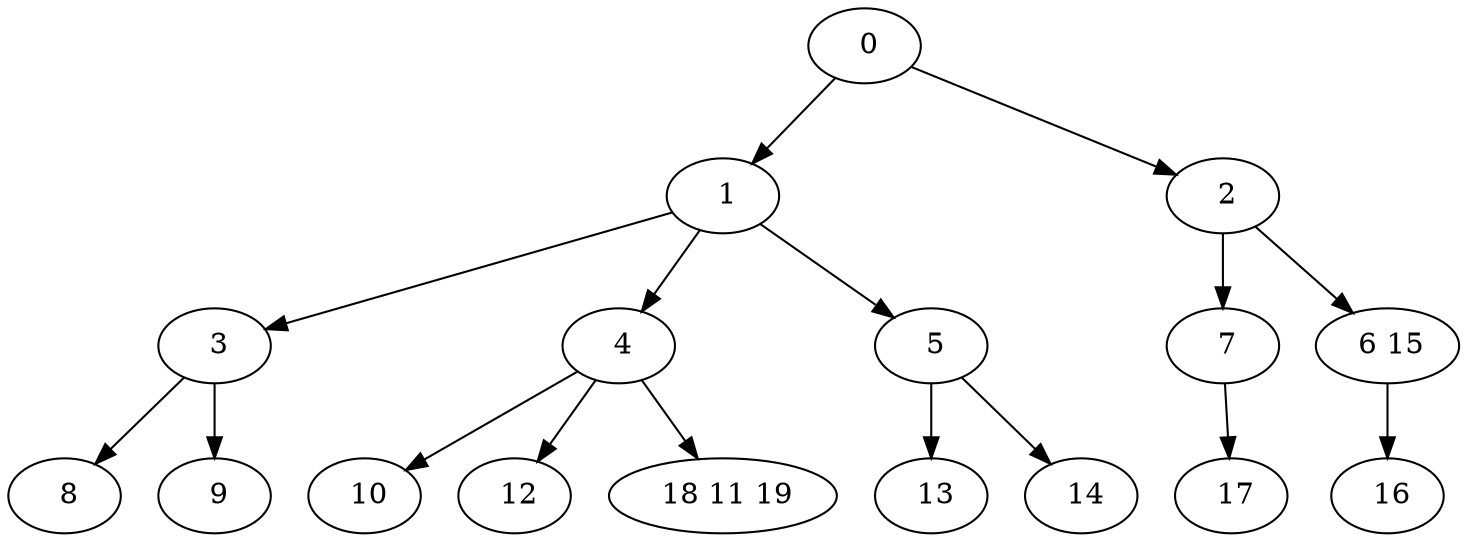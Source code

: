 digraph mytree {
" 0" -> " 1";
" 0" -> " 2";
" 1" -> " 3";
" 1" -> " 4";
" 1" -> " 5";
" 2" -> " 7";
" 2" -> " 6 15";
" 3" -> " 8";
" 3" -> " 9";
" 4" -> " 10";
" 4" -> " 12";
" 4" -> " 18 11 19";
" 5" -> " 13";
" 5" -> " 14";
" 7" -> " 17";
" 6 15" -> " 16";
" 8";
" 9";
" 10";
" 12";
" 18 11 19";
" 13";
" 14";
" 17";
" 16";
}
